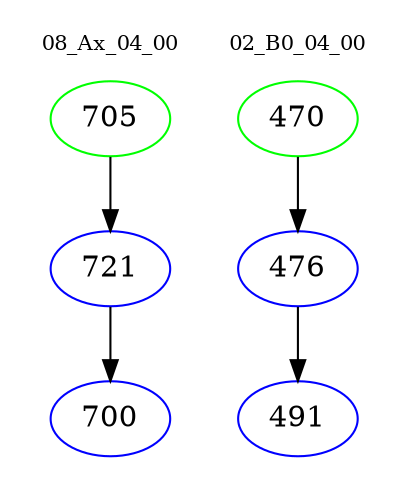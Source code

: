 digraph{
subgraph cluster_0 {
color = white
label = "08_Ax_04_00";
fontsize=10;
T0_705 [label="705", color="green"]
T0_705 -> T0_721 [color="black"]
T0_721 [label="721", color="blue"]
T0_721 -> T0_700 [color="black"]
T0_700 [label="700", color="blue"]
}
subgraph cluster_1 {
color = white
label = "02_B0_04_00";
fontsize=10;
T1_470 [label="470", color="green"]
T1_470 -> T1_476 [color="black"]
T1_476 [label="476", color="blue"]
T1_476 -> T1_491 [color="black"]
T1_491 [label="491", color="blue"]
}
}
